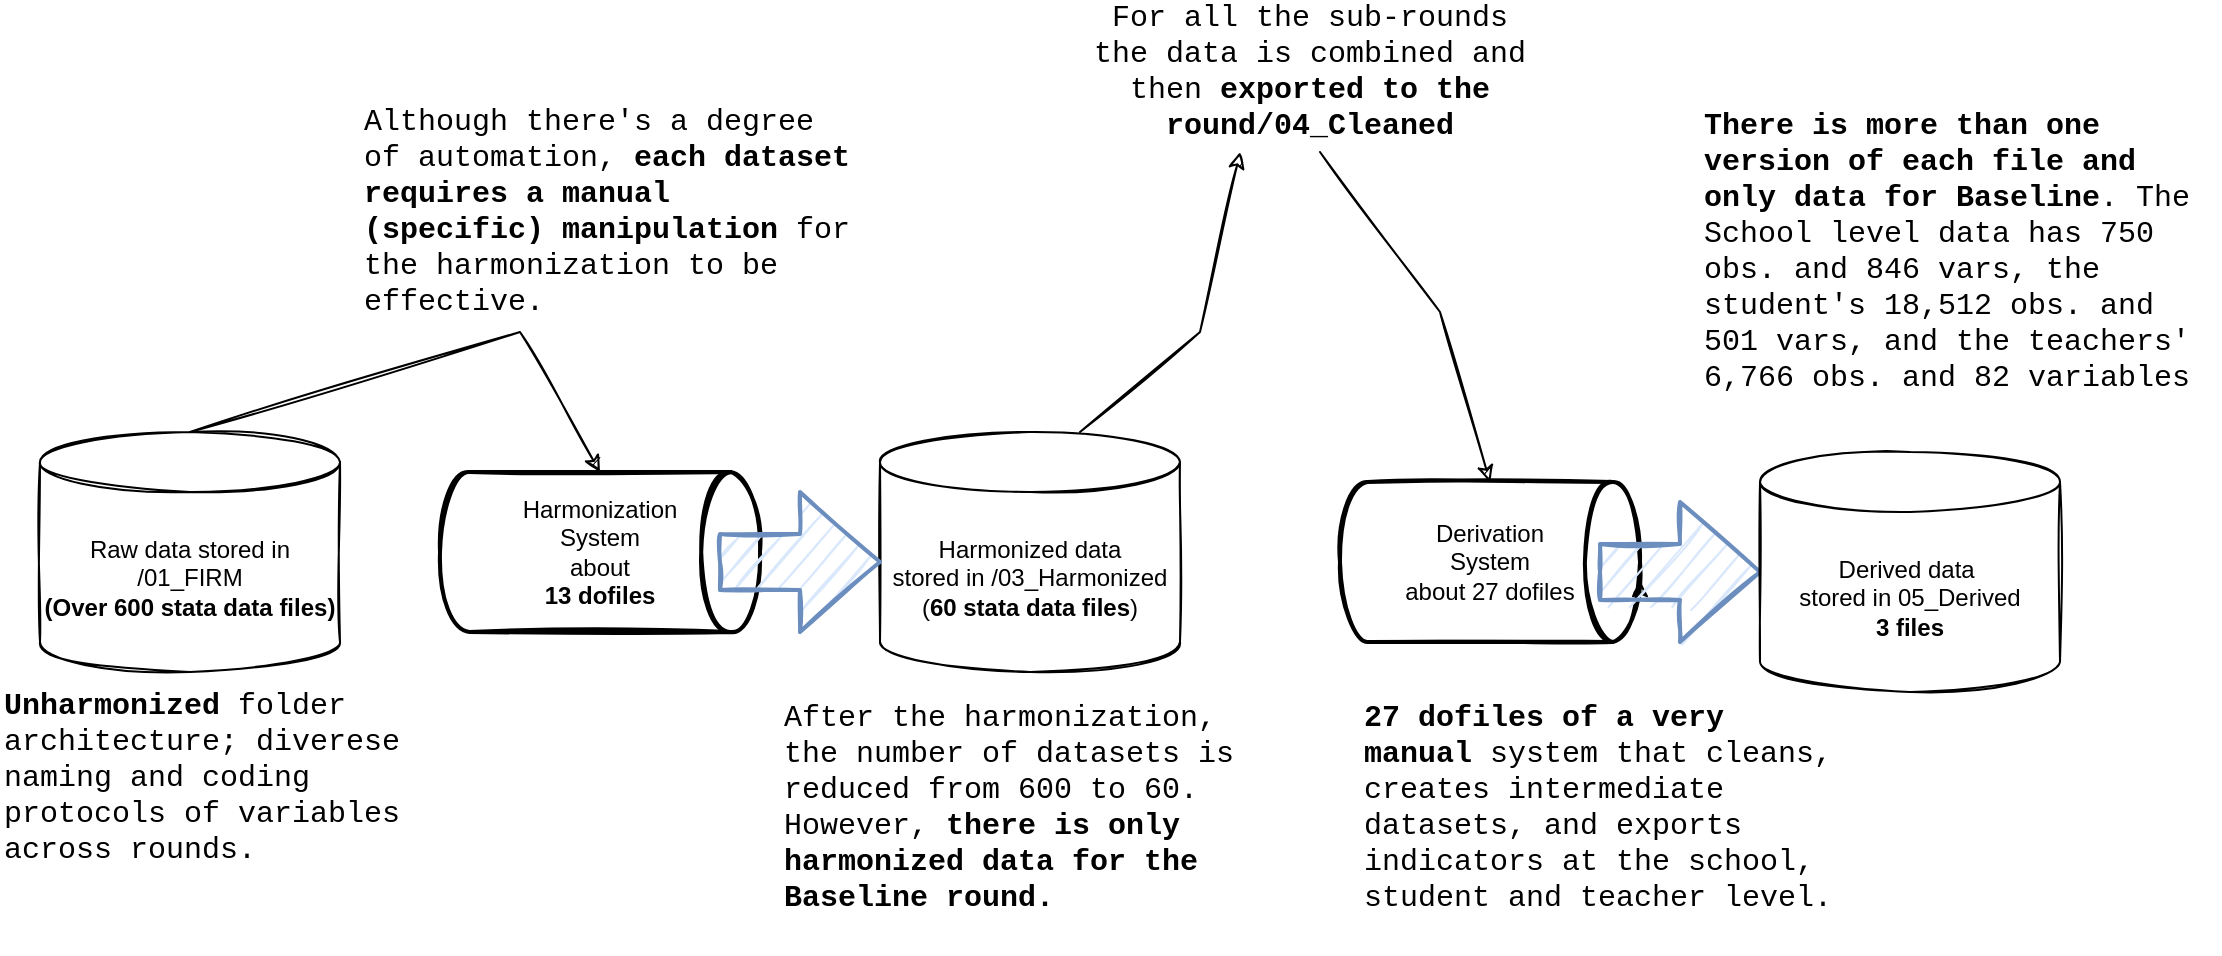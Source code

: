 <mxfile version="15.8.2" type="github">
  <diagram id="DLzQyiduDrIikC9o6ego" name="Page-1">
    <mxGraphModel dx="1422" dy="794" grid="1" gridSize="10" guides="1" tooltips="1" connect="1" arrows="1" fold="1" page="1" pageScale="1" pageWidth="1169" pageHeight="827" math="0" shadow="0">
      <root>
        <mxCell id="0" />
        <mxCell id="1" parent="0" />
        <mxCell id="Q_4Ov2yojhcQS-wfZ1ic-2" value="&lt;span style=&quot;font-weight: normal&quot;&gt;Harmonization&lt;/span&gt;&lt;br&gt;&lt;span style=&quot;font-weight: normal&quot;&gt;System&lt;/span&gt;&lt;br&gt;&lt;span style=&quot;font-weight: normal&quot;&gt;about &lt;/span&gt;&lt;br&gt;13 dofiles" style="strokeWidth=2;html=1;shape=mxgraph.flowchart.direct_data;align=center;verticalAlign=middle;whiteSpace=wrap;fontStyle=1;sketch=1;" parent="1" vertex="1">
          <mxGeometry x="240" y="300" width="160" height="80" as="geometry" />
        </mxCell>
        <mxCell id="Q_4Ov2yojhcQS-wfZ1ic-4" value="" style="endArrow=classic;html=1;rounded=0;exitX=0.5;exitY=0;exitDx=0;exitDy=0;exitPerimeter=0;entryX=0.5;entryY=0;entryDx=0;entryDy=0;entryPerimeter=0;sketch=1;" parent="1" source="-hGgSbi9Vjy-FhReLC_4-1" target="Q_4Ov2yojhcQS-wfZ1ic-2" edge="1">
          <mxGeometry width="50" height="50" relative="1" as="geometry">
            <mxPoint x="162.03" y="262" as="sourcePoint" />
            <mxPoint x="610" y="380" as="targetPoint" />
            <Array as="points">
              <mxPoint x="280" y="230" />
            </Array>
          </mxGeometry>
        </mxCell>
        <mxCell id="-hGgSbi9Vjy-FhReLC_4-1" value="Raw data stored in /01_FIRM&lt;br&gt;&lt;b&gt;(Over 600 stata data files)&lt;/b&gt;" style="shape=cylinder3;whiteSpace=wrap;html=1;boundedLbl=1;backgroundOutline=1;size=15;sketch=1;" parent="1" vertex="1">
          <mxGeometry x="40" y="280" width="150" height="120" as="geometry" />
        </mxCell>
        <mxCell id="-hGgSbi9Vjy-FhReLC_4-2" value="&lt;font style=&quot;font-size: 15px&quot;&gt;&lt;b&gt;Unharmonized&lt;/b&gt; folder architecture; diverese naming and coding protocols of variables across rounds.&lt;/font&gt;" style="text;html=1;strokeColor=none;fillColor=none;align=left;verticalAlign=middle;whiteSpace=wrap;rounded=0;fontFamily=Courier New;fontSize=14;sketch=1;" parent="1" vertex="1">
          <mxGeometry x="20" y="400" width="210" height="106" as="geometry" />
        </mxCell>
        <mxCell id="-hGgSbi9Vjy-FhReLC_4-3" value="Harmonized data&lt;br&gt;stored in /03_Harmonized&lt;br&gt;(&lt;b&gt;60 stata data files&lt;/b&gt;)" style="shape=cylinder3;whiteSpace=wrap;html=1;boundedLbl=1;backgroundOutline=1;size=15;sketch=1;" parent="1" vertex="1">
          <mxGeometry x="460" y="280" width="150" height="120" as="geometry" />
        </mxCell>
        <mxCell id="-hGgSbi9Vjy-FhReLC_4-5" value="" style="verticalLabelPosition=bottom;verticalAlign=top;html=1;strokeWidth=2;shape=mxgraph.arrows2.arrow;dy=0.6;dx=40;notch=0;labelBackgroundColor=#D5E8D4;fillColor=#dae8fc;strokeColor=#6c8ebf;sketch=1;" parent="1" vertex="1">
          <mxGeometry x="380" y="310" width="80" height="70" as="geometry" />
        </mxCell>
        <mxCell id="-hGgSbi9Vjy-FhReLC_4-6" value="&lt;font style=&quot;font-size: 15px&quot;&gt;Although there&#39;s a degree of automation, &lt;b&gt;each dataset requires a manual (specific) manipulation&lt;/b&gt; for the harmonization to be effective.&lt;/font&gt;" style="text;html=1;strokeColor=none;fillColor=none;align=left;verticalAlign=middle;whiteSpace=wrap;rounded=0;fontFamily=Courier New;fontSize=14;sketch=1;" parent="1" vertex="1">
          <mxGeometry x="200" y="110" width="250" height="120" as="geometry" />
        </mxCell>
        <mxCell id="mOYpci0dWvDJDmUPzheW-2" value="&lt;font style=&quot;font-size: 15px&quot;&gt;After the harmonization, the number of datasets is reduced from 600 to 60. However, &lt;b&gt;there is only harmonized data for the Baseline round.&lt;/b&gt;&lt;/font&gt;" style="text;html=1;strokeColor=none;fillColor=none;align=left;verticalAlign=middle;whiteSpace=wrap;rounded=0;fontFamily=Courier New;fontSize=14;sketch=1;" parent="1" vertex="1">
          <mxGeometry x="410" y="400" width="230" height="136" as="geometry" />
        </mxCell>
        <mxCell id="mOYpci0dWvDJDmUPzheW-3" value="&lt;span style=&quot;font-weight: normal&quot;&gt;Derivation&lt;br&gt;System&lt;br&gt;about 27 dofiles&lt;/span&gt;" style="strokeWidth=2;html=1;shape=mxgraph.flowchart.direct_data;align=center;verticalAlign=middle;whiteSpace=wrap;fontStyle=1;sketch=1;" parent="1" vertex="1">
          <mxGeometry x="690" y="305" width="150" height="80" as="geometry" />
        </mxCell>
        <mxCell id="mOYpci0dWvDJDmUPzheW-4" value="" style="endArrow=classic;html=1;rounded=0;exitX=0.5;exitY=0;exitDx=0;exitDy=0;exitPerimeter=0;sketch=1;entryX=0.348;entryY=1.167;entryDx=0;entryDy=0;entryPerimeter=0;" parent="1" edge="1" target="wx_ewommw91IzhtvHJYf-4">
          <mxGeometry width="50" height="50" relative="1" as="geometry">
            <mxPoint x="560" y="280" as="sourcePoint" />
            <mxPoint x="750" y="300" as="targetPoint" />
            <Array as="points">
              <mxPoint x="620" y="230" />
            </Array>
          </mxGeometry>
        </mxCell>
        <mxCell id="wx_ewommw91IzhtvHJYf-3" style="edgeStyle=orthogonalEdgeStyle;rounded=0;orthogonalLoop=1;jettySize=auto;html=1;exitX=0;exitY=0;exitDx=20;exitDy=49;exitPerimeter=0;entryX=1;entryY=0.613;entryDx=0;entryDy=0;entryPerimeter=0;sketch=1;" parent="1" source="wx_ewommw91IzhtvHJYf-2" target="mOYpci0dWvDJDmUPzheW-3" edge="1">
          <mxGeometry relative="1" as="geometry" />
        </mxCell>
        <mxCell id="wx_ewommw91IzhtvHJYf-2" value="" style="verticalLabelPosition=bottom;verticalAlign=top;html=1;strokeWidth=2;shape=mxgraph.arrows2.arrow;dy=0.6;dx=40;notch=0;labelBackgroundColor=#D5E8D4;fillColor=#dae8fc;strokeColor=#6c8ebf;sketch=1;" parent="1" vertex="1">
          <mxGeometry x="820" y="315" width="80" height="70" as="geometry" />
        </mxCell>
        <mxCell id="wx_ewommw91IzhtvHJYf-4" value="&lt;span style=&quot;font-size: 15px&quot;&gt;For all the sub-rounds the data is combined and then &lt;b&gt;exported to the round/04_Cleaned&lt;/b&gt;&lt;/span&gt;" style="text;html=1;strokeColor=none;fillColor=none;align=center;verticalAlign=middle;whiteSpace=wrap;rounded=0;fontFamily=Courier New;fontSize=14;sketch=1;" parent="1" vertex="1">
          <mxGeometry x="560" y="70" width="230" height="60" as="geometry" />
        </mxCell>
        <mxCell id="wx_ewommw91IzhtvHJYf-8" value="Derived data&amp;nbsp;&lt;br&gt;stored in&amp;nbsp;05_Derived&lt;br&gt;&lt;b&gt;3 files&lt;/b&gt;" style="shape=cylinder3;whiteSpace=wrap;html=1;boundedLbl=1;backgroundOutline=1;size=15;sketch=1;" parent="1" vertex="1">
          <mxGeometry x="900" y="290" width="150" height="120" as="geometry" />
        </mxCell>
        <mxCell id="wx_ewommw91IzhtvHJYf-9" value="&lt;font style=&quot;font-size: 15px&quot;&gt;&lt;b&gt;27&lt;/b&gt; &lt;b&gt;dofiles of a very manual&lt;/b&gt; system that cleans, creates intermediate datasets, and exports indicators at the school, student and teacher level.&lt;/font&gt;" style="text;html=1;strokeColor=none;fillColor=none;align=left;verticalAlign=middle;whiteSpace=wrap;rounded=0;fontFamily=Courier New;fontSize=14;sketch=1;" parent="1" vertex="1">
          <mxGeometry x="700" y="395" width="240" height="146" as="geometry" />
        </mxCell>
        <mxCell id="zdHTQxdX-bCReAwpofUa-1" value="&lt;font style=&quot;font-size: 15px&quot;&gt;&lt;b&gt;There is more than one version of each file and only data for Baseline&lt;/b&gt;. The School level data has 750 obs. and 846 vars, the student&#39;s 18,512 obs. and 501 vars, and the teachers&#39; 6,766 obs. and 82 variables&lt;/font&gt;" style="text;html=1;strokeColor=none;fillColor=none;align=left;verticalAlign=middle;whiteSpace=wrap;rounded=0;fontFamily=Courier New;fontSize=14;sketch=1;" parent="1" vertex="1">
          <mxGeometry x="870" y="100" width="260" height="180" as="geometry" />
        </mxCell>
        <mxCell id="QYb-sSborCazdtNAVKjH-3" value="" style="endArrow=classic;html=1;rounded=0;sketch=1;entryX=0.5;entryY=0;entryDx=0;entryDy=0;entryPerimeter=0;" edge="1" parent="1" target="mOYpci0dWvDJDmUPzheW-3">
          <mxGeometry width="50" height="50" relative="1" as="geometry">
            <mxPoint x="680" y="140" as="sourcePoint" />
            <mxPoint x="650.04" y="150.02" as="targetPoint" />
            <Array as="points">
              <mxPoint x="740" y="220" />
            </Array>
          </mxGeometry>
        </mxCell>
      </root>
    </mxGraphModel>
  </diagram>
</mxfile>
